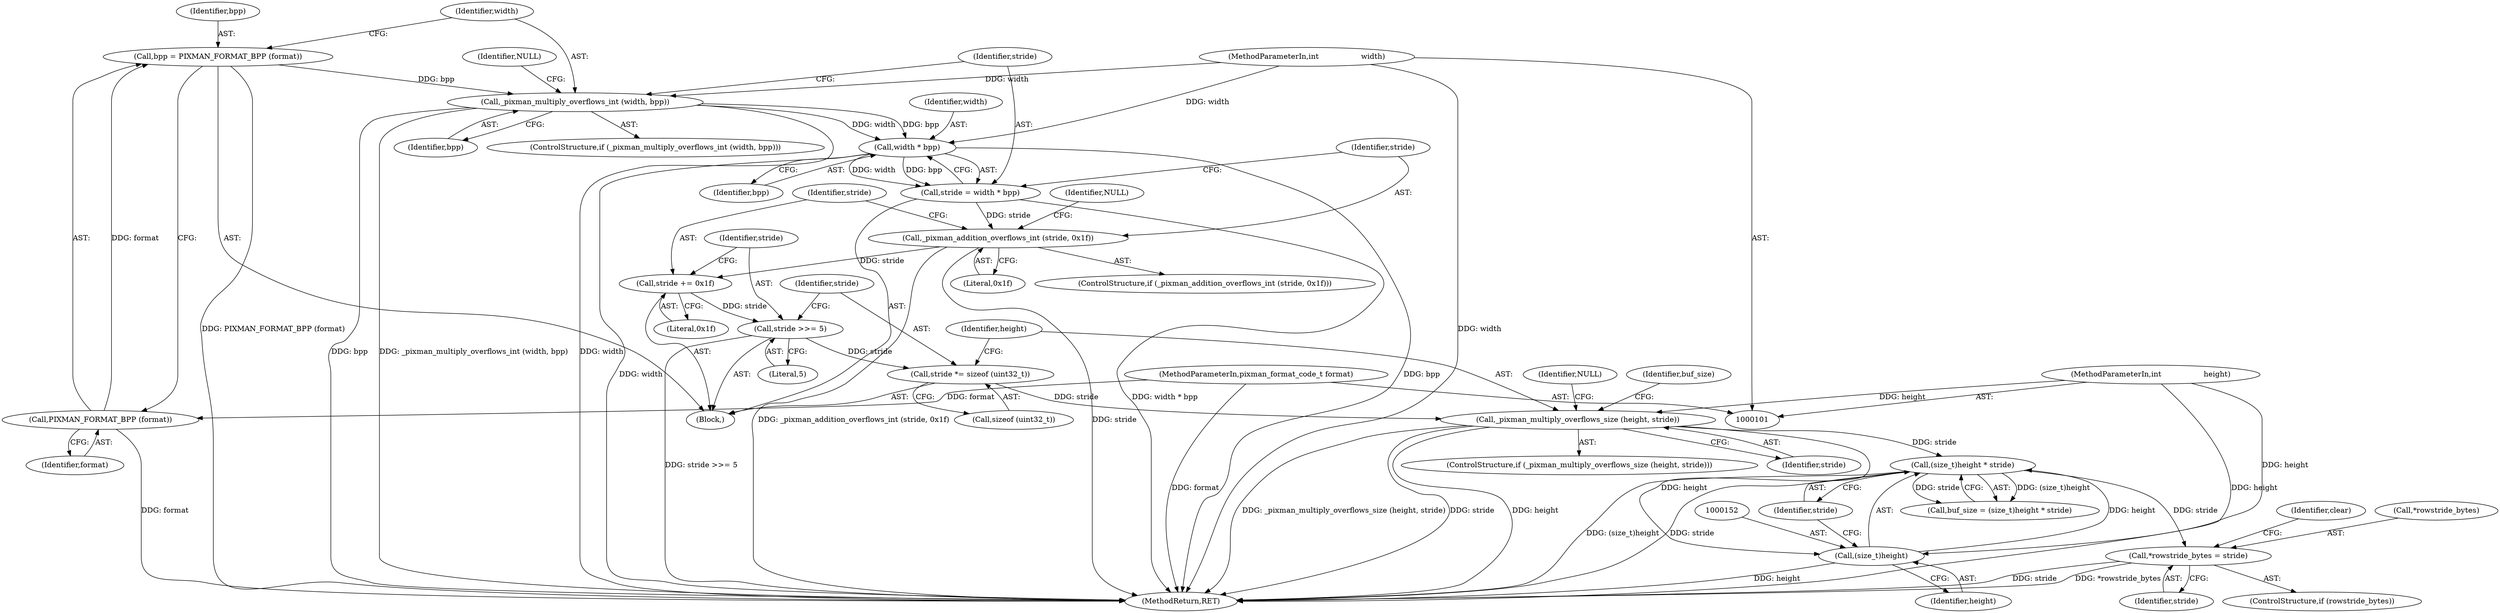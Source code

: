 digraph "0_pixman_857e40f3d2bc2cfb714913e0cd7e6184cf69aca3@pointer" {
"1000157" [label="(Call,*rowstride_bytes = stride)"];
"1000150" [label="(Call,(size_t)height * stride)"];
"1000151" [label="(Call,(size_t)height)"];
"1000143" [label="(Call,_pixman_multiply_overflows_size (height, stride))"];
"1000104" [label="(MethodParameterIn,int                  height)"];
"1000138" [label="(Call,stride *= sizeof (uint32_t))"];
"1000135" [label="(Call,stride >>= 5)"];
"1000132" [label="(Call,stride += 0x1f)"];
"1000127" [label="(Call,_pixman_addition_overflows_int (stride, 0x1f))"];
"1000121" [label="(Call,stride = width * bpp)"];
"1000123" [label="(Call,width * bpp)"];
"1000116" [label="(Call,_pixman_multiply_overflows_int (width, bpp))"];
"1000103" [label="(MethodParameterIn,int                  width)"];
"1000111" [label="(Call,bpp = PIXMAN_FORMAT_BPP (format))"];
"1000113" [label="(Call,PIXMAN_FORMAT_BPP (format))"];
"1000102" [label="(MethodParameterIn,pixman_format_code_t format)"];
"1000133" [label="(Identifier,stride)"];
"1000143" [label="(Call,_pixman_multiply_overflows_size (height, stride))"];
"1000116" [label="(Call,_pixman_multiply_overflows_int (width, bpp))"];
"1000124" [label="(Identifier,width)"];
"1000114" [label="(Identifier,format)"];
"1000137" [label="(Literal,5)"];
"1000128" [label="(Identifier,stride)"];
"1000150" [label="(Call,(size_t)height * stride)"];
"1000134" [label="(Literal,0x1f)"];
"1000118" [label="(Identifier,bpp)"];
"1000123" [label="(Call,width * bpp)"];
"1000155" [label="(ControlStructure,if (rowstride_bytes))"];
"1000125" [label="(Identifier,bpp)"];
"1000115" [label="(ControlStructure,if (_pixman_multiply_overflows_int (width, bpp)))"];
"1000142" [label="(ControlStructure,if (_pixman_multiply_overflows_size (height, stride)))"];
"1000140" [label="(Call,sizeof (uint32_t))"];
"1000120" [label="(Identifier,NULL)"];
"1000162" [label="(Identifier,clear)"];
"1000145" [label="(Identifier,stride)"];
"1000171" [label="(MethodReturn,RET)"];
"1000129" [label="(Literal,0x1f)"];
"1000138" [label="(Call,stride *= sizeof (uint32_t))"];
"1000157" [label="(Call,*rowstride_bytes = stride)"];
"1000127" [label="(Call,_pixman_addition_overflows_int (stride, 0x1f))"];
"1000126" [label="(ControlStructure,if (_pixman_addition_overflows_int (stride, 0x1f)))"];
"1000144" [label="(Identifier,height)"];
"1000117" [label="(Identifier,width)"];
"1000107" [label="(Block,)"];
"1000135" [label="(Call,stride >>= 5)"];
"1000103" [label="(MethodParameterIn,int                  width)"];
"1000121" [label="(Call,stride = width * bpp)"];
"1000112" [label="(Identifier,bpp)"];
"1000111" [label="(Call,bpp = PIXMAN_FORMAT_BPP (format))"];
"1000139" [label="(Identifier,stride)"];
"1000158" [label="(Call,*rowstride_bytes)"];
"1000148" [label="(Call,buf_size = (size_t)height * stride)"];
"1000149" [label="(Identifier,buf_size)"];
"1000153" [label="(Identifier,height)"];
"1000113" [label="(Call,PIXMAN_FORMAT_BPP (format))"];
"1000102" [label="(MethodParameterIn,pixman_format_code_t format)"];
"1000132" [label="(Call,stride += 0x1f)"];
"1000154" [label="(Identifier,stride)"];
"1000122" [label="(Identifier,stride)"];
"1000160" [label="(Identifier,stride)"];
"1000147" [label="(Identifier,NULL)"];
"1000131" [label="(Identifier,NULL)"];
"1000104" [label="(MethodParameterIn,int                  height)"];
"1000151" [label="(Call,(size_t)height)"];
"1000136" [label="(Identifier,stride)"];
"1000157" -> "1000155"  [label="AST: "];
"1000157" -> "1000160"  [label="CFG: "];
"1000158" -> "1000157"  [label="AST: "];
"1000160" -> "1000157"  [label="AST: "];
"1000162" -> "1000157"  [label="CFG: "];
"1000157" -> "1000171"  [label="DDG: stride"];
"1000157" -> "1000171"  [label="DDG: *rowstride_bytes"];
"1000150" -> "1000157"  [label="DDG: stride"];
"1000150" -> "1000148"  [label="AST: "];
"1000150" -> "1000154"  [label="CFG: "];
"1000151" -> "1000150"  [label="AST: "];
"1000154" -> "1000150"  [label="AST: "];
"1000148" -> "1000150"  [label="CFG: "];
"1000150" -> "1000171"  [label="DDG: (size_t)height"];
"1000150" -> "1000171"  [label="DDG: stride"];
"1000150" -> "1000148"  [label="DDG: (size_t)height"];
"1000150" -> "1000148"  [label="DDG: stride"];
"1000151" -> "1000150"  [label="DDG: height"];
"1000143" -> "1000150"  [label="DDG: stride"];
"1000151" -> "1000153"  [label="CFG: "];
"1000152" -> "1000151"  [label="AST: "];
"1000153" -> "1000151"  [label="AST: "];
"1000154" -> "1000151"  [label="CFG: "];
"1000151" -> "1000171"  [label="DDG: height"];
"1000143" -> "1000151"  [label="DDG: height"];
"1000104" -> "1000151"  [label="DDG: height"];
"1000143" -> "1000142"  [label="AST: "];
"1000143" -> "1000145"  [label="CFG: "];
"1000144" -> "1000143"  [label="AST: "];
"1000145" -> "1000143"  [label="AST: "];
"1000147" -> "1000143"  [label="CFG: "];
"1000149" -> "1000143"  [label="CFG: "];
"1000143" -> "1000171"  [label="DDG: height"];
"1000143" -> "1000171"  [label="DDG: _pixman_multiply_overflows_size (height, stride)"];
"1000143" -> "1000171"  [label="DDG: stride"];
"1000104" -> "1000143"  [label="DDG: height"];
"1000138" -> "1000143"  [label="DDG: stride"];
"1000104" -> "1000101"  [label="AST: "];
"1000104" -> "1000171"  [label="DDG: height"];
"1000138" -> "1000107"  [label="AST: "];
"1000138" -> "1000140"  [label="CFG: "];
"1000139" -> "1000138"  [label="AST: "];
"1000140" -> "1000138"  [label="AST: "];
"1000144" -> "1000138"  [label="CFG: "];
"1000135" -> "1000138"  [label="DDG: stride"];
"1000135" -> "1000107"  [label="AST: "];
"1000135" -> "1000137"  [label="CFG: "];
"1000136" -> "1000135"  [label="AST: "];
"1000137" -> "1000135"  [label="AST: "];
"1000139" -> "1000135"  [label="CFG: "];
"1000135" -> "1000171"  [label="DDG: stride >>= 5"];
"1000132" -> "1000135"  [label="DDG: stride"];
"1000132" -> "1000107"  [label="AST: "];
"1000132" -> "1000134"  [label="CFG: "];
"1000133" -> "1000132"  [label="AST: "];
"1000134" -> "1000132"  [label="AST: "];
"1000136" -> "1000132"  [label="CFG: "];
"1000127" -> "1000132"  [label="DDG: stride"];
"1000127" -> "1000126"  [label="AST: "];
"1000127" -> "1000129"  [label="CFG: "];
"1000128" -> "1000127"  [label="AST: "];
"1000129" -> "1000127"  [label="AST: "];
"1000131" -> "1000127"  [label="CFG: "];
"1000133" -> "1000127"  [label="CFG: "];
"1000127" -> "1000171"  [label="DDG: _pixman_addition_overflows_int (stride, 0x1f)"];
"1000127" -> "1000171"  [label="DDG: stride"];
"1000121" -> "1000127"  [label="DDG: stride"];
"1000121" -> "1000107"  [label="AST: "];
"1000121" -> "1000123"  [label="CFG: "];
"1000122" -> "1000121"  [label="AST: "];
"1000123" -> "1000121"  [label="AST: "];
"1000128" -> "1000121"  [label="CFG: "];
"1000121" -> "1000171"  [label="DDG: width * bpp"];
"1000123" -> "1000121"  [label="DDG: width"];
"1000123" -> "1000121"  [label="DDG: bpp"];
"1000123" -> "1000125"  [label="CFG: "];
"1000124" -> "1000123"  [label="AST: "];
"1000125" -> "1000123"  [label="AST: "];
"1000123" -> "1000171"  [label="DDG: bpp"];
"1000123" -> "1000171"  [label="DDG: width"];
"1000116" -> "1000123"  [label="DDG: width"];
"1000116" -> "1000123"  [label="DDG: bpp"];
"1000103" -> "1000123"  [label="DDG: width"];
"1000116" -> "1000115"  [label="AST: "];
"1000116" -> "1000118"  [label="CFG: "];
"1000117" -> "1000116"  [label="AST: "];
"1000118" -> "1000116"  [label="AST: "];
"1000120" -> "1000116"  [label="CFG: "];
"1000122" -> "1000116"  [label="CFG: "];
"1000116" -> "1000171"  [label="DDG: width"];
"1000116" -> "1000171"  [label="DDG: bpp"];
"1000116" -> "1000171"  [label="DDG: _pixman_multiply_overflows_int (width, bpp)"];
"1000103" -> "1000116"  [label="DDG: width"];
"1000111" -> "1000116"  [label="DDG: bpp"];
"1000103" -> "1000101"  [label="AST: "];
"1000103" -> "1000171"  [label="DDG: width"];
"1000111" -> "1000107"  [label="AST: "];
"1000111" -> "1000113"  [label="CFG: "];
"1000112" -> "1000111"  [label="AST: "];
"1000113" -> "1000111"  [label="AST: "];
"1000117" -> "1000111"  [label="CFG: "];
"1000111" -> "1000171"  [label="DDG: PIXMAN_FORMAT_BPP (format)"];
"1000113" -> "1000111"  [label="DDG: format"];
"1000113" -> "1000114"  [label="CFG: "];
"1000114" -> "1000113"  [label="AST: "];
"1000113" -> "1000171"  [label="DDG: format"];
"1000102" -> "1000113"  [label="DDG: format"];
"1000102" -> "1000101"  [label="AST: "];
"1000102" -> "1000171"  [label="DDG: format"];
}
